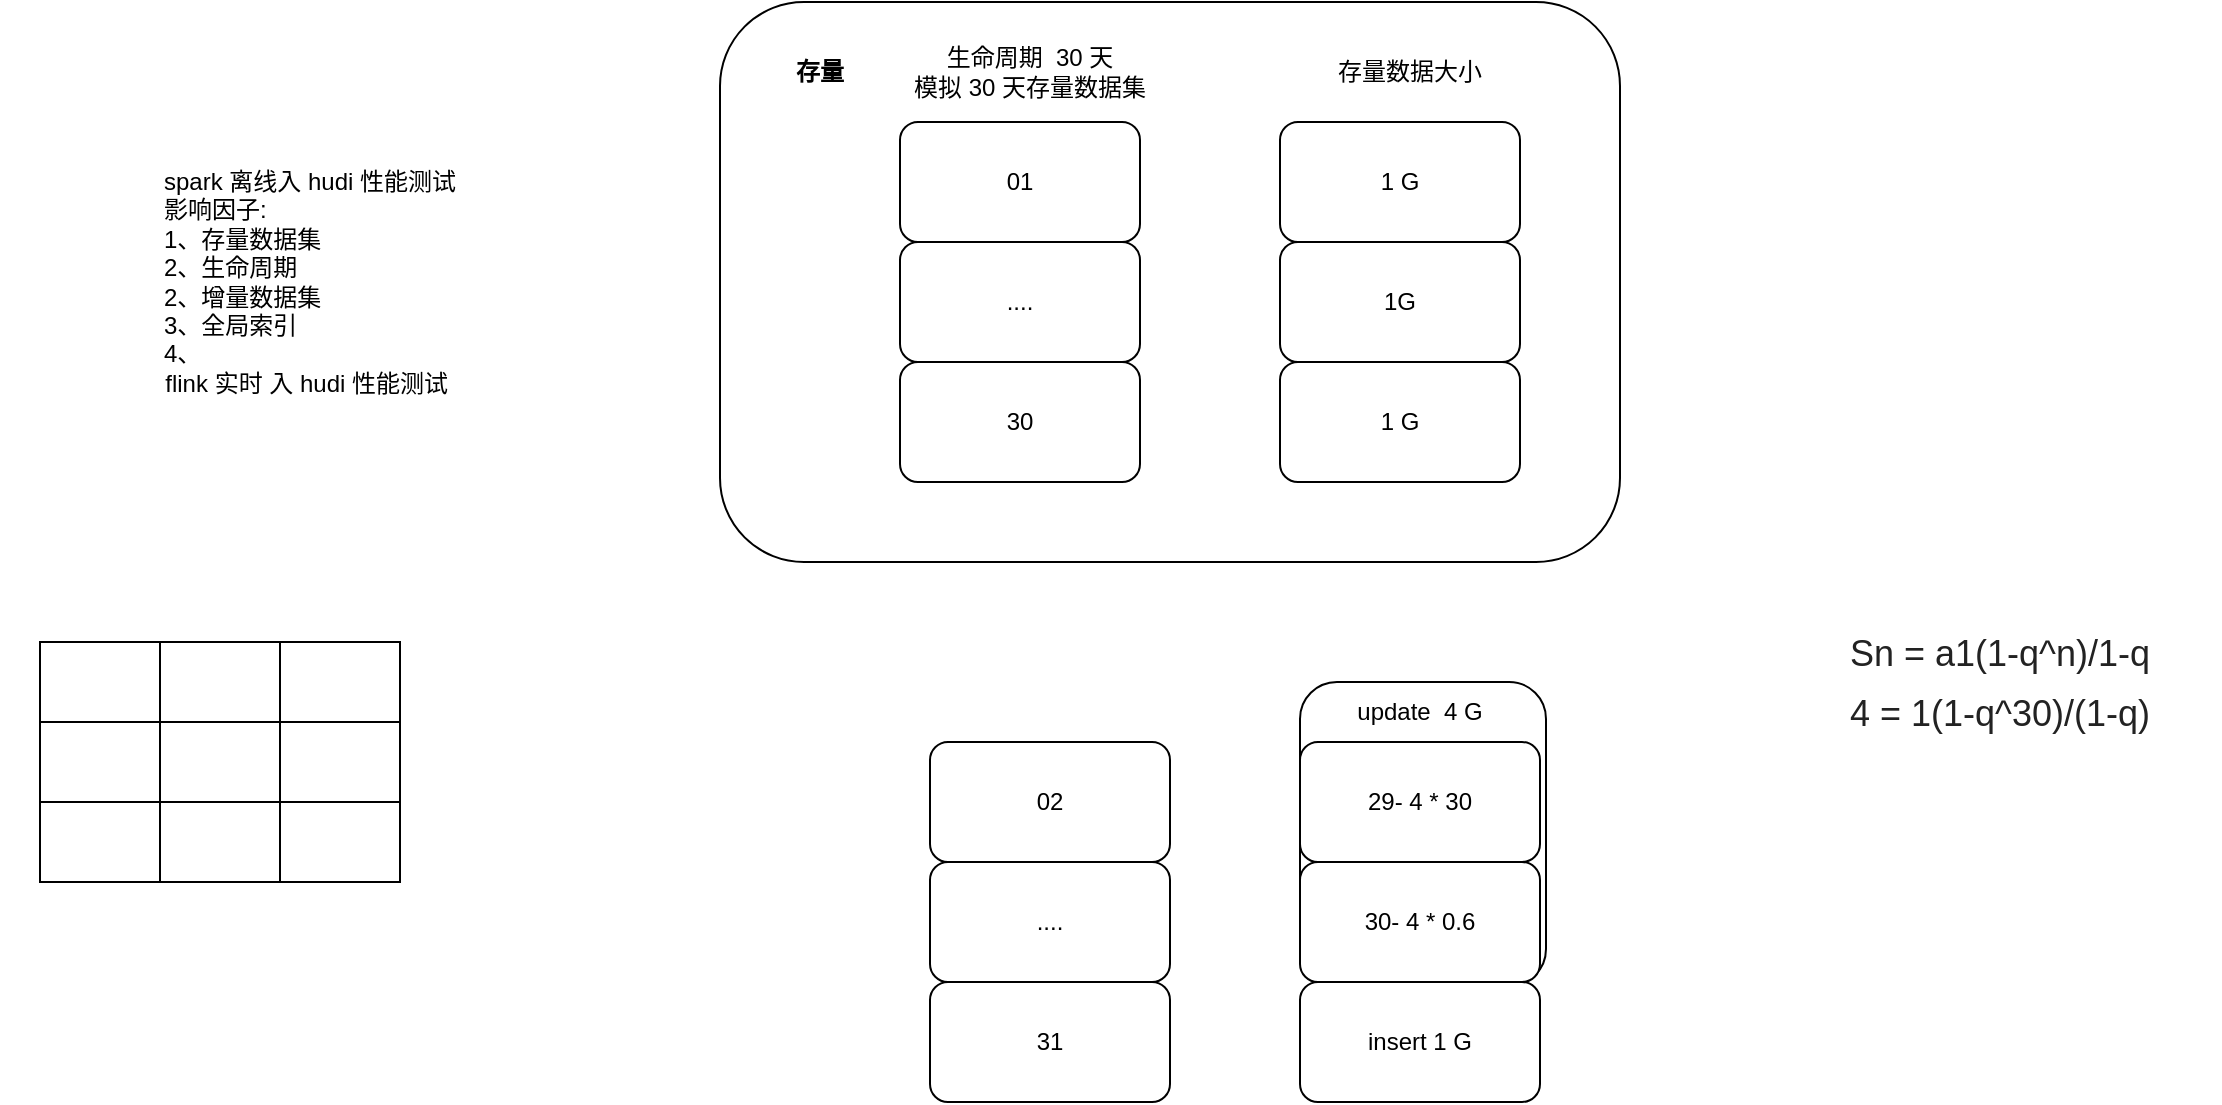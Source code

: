 <mxfile version="20.2.8" type="github">
  <diagram id="G58aYhgXNRdJwKGZ7ILu" name="第 1 页">
    <mxGraphModel dx="1422" dy="754" grid="1" gridSize="10" guides="1" tooltips="1" connect="1" arrows="1" fold="1" page="1" pageScale="1" pageWidth="1169" pageHeight="1654" math="0" shadow="0">
      <root>
        <mxCell id="0" />
        <mxCell id="1" parent="0" />
        <mxCell id="Wf9o7RLAocCSnimyBirQ-54" value="" style="rounded=1;whiteSpace=wrap;html=1;align=left;" vertex="1" parent="1">
          <mxGeometry x="770" y="360" width="123" height="152" as="geometry" />
        </mxCell>
        <mxCell id="Wf9o7RLAocCSnimyBirQ-44" value="" style="rounded=1;whiteSpace=wrap;html=1;" vertex="1" parent="1">
          <mxGeometry x="480" y="20" width="450" height="280" as="geometry" />
        </mxCell>
        <mxCell id="Wf9o7RLAocCSnimyBirQ-1" value="spark 离线入 hudi 性能测试&lt;br&gt;&lt;div style=&quot;text-align: left;&quot;&gt;&lt;span style=&quot;background-color: initial;&quot;&gt;影响因子:&amp;nbsp;&lt;/span&gt;&lt;/div&gt;&lt;div style=&quot;text-align: left;&quot;&gt;&lt;span style=&quot;background-color: initial;&quot;&gt;1、存量数据集&lt;/span&gt;&lt;/div&gt;&lt;div style=&quot;text-align: left;&quot;&gt;&lt;span style=&quot;background-color: initial;&quot;&gt;2、生命周期&lt;/span&gt;&lt;/div&gt;&lt;div style=&quot;text-align: left;&quot;&gt;&lt;span style=&quot;background-color: initial;&quot;&gt;2、增量数据集&lt;/span&gt;&lt;/div&gt;&lt;div style=&quot;text-align: left;&quot;&gt;&lt;span style=&quot;background-color: initial;&quot;&gt;3、全局索引&lt;/span&gt;&lt;/div&gt;&lt;div style=&quot;text-align: left;&quot;&gt;&lt;span style=&quot;background-color: initial;&quot;&gt;4、&lt;/span&gt;&lt;/div&gt;flink 实时 入 hudi 性能测试&amp;nbsp;" style="text;html=1;strokeColor=none;fillColor=none;align=center;verticalAlign=middle;whiteSpace=wrap;rounded=0;" vertex="1" parent="1">
          <mxGeometry x="120" y="90" width="310" height="140" as="geometry" />
        </mxCell>
        <mxCell id="Wf9o7RLAocCSnimyBirQ-2" value="" style="shape=table;html=1;whiteSpace=wrap;startSize=0;container=1;collapsible=0;childLayout=tableLayout;" vertex="1" parent="1">
          <mxGeometry x="140" y="340" width="180" height="120" as="geometry" />
        </mxCell>
        <mxCell id="Wf9o7RLAocCSnimyBirQ-3" value="" style="shape=tableRow;horizontal=0;startSize=0;swimlaneHead=0;swimlaneBody=0;top=0;left=0;bottom=0;right=0;collapsible=0;dropTarget=0;fillColor=none;points=[[0,0.5],[1,0.5]];portConstraint=eastwest;" vertex="1" parent="Wf9o7RLAocCSnimyBirQ-2">
          <mxGeometry width="180" height="40" as="geometry" />
        </mxCell>
        <mxCell id="Wf9o7RLAocCSnimyBirQ-4" value="" style="shape=partialRectangle;html=1;whiteSpace=wrap;connectable=0;fillColor=none;top=0;left=0;bottom=0;right=0;overflow=hidden;" vertex="1" parent="Wf9o7RLAocCSnimyBirQ-3">
          <mxGeometry width="60" height="40" as="geometry">
            <mxRectangle width="60" height="40" as="alternateBounds" />
          </mxGeometry>
        </mxCell>
        <mxCell id="Wf9o7RLAocCSnimyBirQ-5" value="" style="shape=partialRectangle;html=1;whiteSpace=wrap;connectable=0;fillColor=none;top=0;left=0;bottom=0;right=0;overflow=hidden;" vertex="1" parent="Wf9o7RLAocCSnimyBirQ-3">
          <mxGeometry x="60" width="60" height="40" as="geometry">
            <mxRectangle width="60" height="40" as="alternateBounds" />
          </mxGeometry>
        </mxCell>
        <mxCell id="Wf9o7RLAocCSnimyBirQ-6" value="" style="shape=partialRectangle;html=1;whiteSpace=wrap;connectable=0;fillColor=none;top=0;left=0;bottom=0;right=0;overflow=hidden;" vertex="1" parent="Wf9o7RLAocCSnimyBirQ-3">
          <mxGeometry x="120" width="60" height="40" as="geometry">
            <mxRectangle width="60" height="40" as="alternateBounds" />
          </mxGeometry>
        </mxCell>
        <mxCell id="Wf9o7RLAocCSnimyBirQ-7" value="" style="shape=tableRow;horizontal=0;startSize=0;swimlaneHead=0;swimlaneBody=0;top=0;left=0;bottom=0;right=0;collapsible=0;dropTarget=0;fillColor=none;points=[[0,0.5],[1,0.5]];portConstraint=eastwest;" vertex="1" parent="Wf9o7RLAocCSnimyBirQ-2">
          <mxGeometry y="40" width="180" height="40" as="geometry" />
        </mxCell>
        <mxCell id="Wf9o7RLAocCSnimyBirQ-8" value="" style="shape=partialRectangle;html=1;whiteSpace=wrap;connectable=0;fillColor=none;top=0;left=0;bottom=0;right=0;overflow=hidden;" vertex="1" parent="Wf9o7RLAocCSnimyBirQ-7">
          <mxGeometry width="60" height="40" as="geometry">
            <mxRectangle width="60" height="40" as="alternateBounds" />
          </mxGeometry>
        </mxCell>
        <mxCell id="Wf9o7RLAocCSnimyBirQ-9" value="" style="shape=partialRectangle;html=1;whiteSpace=wrap;connectable=0;fillColor=none;top=0;left=0;bottom=0;right=0;overflow=hidden;" vertex="1" parent="Wf9o7RLAocCSnimyBirQ-7">
          <mxGeometry x="60" width="60" height="40" as="geometry">
            <mxRectangle width="60" height="40" as="alternateBounds" />
          </mxGeometry>
        </mxCell>
        <mxCell id="Wf9o7RLAocCSnimyBirQ-10" value="" style="shape=partialRectangle;html=1;whiteSpace=wrap;connectable=0;fillColor=none;top=0;left=0;bottom=0;right=0;overflow=hidden;" vertex="1" parent="Wf9o7RLAocCSnimyBirQ-7">
          <mxGeometry x="120" width="60" height="40" as="geometry">
            <mxRectangle width="60" height="40" as="alternateBounds" />
          </mxGeometry>
        </mxCell>
        <mxCell id="Wf9o7RLAocCSnimyBirQ-11" value="" style="shape=tableRow;horizontal=0;startSize=0;swimlaneHead=0;swimlaneBody=0;top=0;left=0;bottom=0;right=0;collapsible=0;dropTarget=0;fillColor=none;points=[[0,0.5],[1,0.5]];portConstraint=eastwest;" vertex="1" parent="Wf9o7RLAocCSnimyBirQ-2">
          <mxGeometry y="80" width="180" height="40" as="geometry" />
        </mxCell>
        <mxCell id="Wf9o7RLAocCSnimyBirQ-12" value="" style="shape=partialRectangle;html=1;whiteSpace=wrap;connectable=0;fillColor=none;top=0;left=0;bottom=0;right=0;overflow=hidden;" vertex="1" parent="Wf9o7RLAocCSnimyBirQ-11">
          <mxGeometry width="60" height="40" as="geometry">
            <mxRectangle width="60" height="40" as="alternateBounds" />
          </mxGeometry>
        </mxCell>
        <mxCell id="Wf9o7RLAocCSnimyBirQ-13" value="" style="shape=partialRectangle;html=1;whiteSpace=wrap;connectable=0;fillColor=none;top=0;left=0;bottom=0;right=0;overflow=hidden;" vertex="1" parent="Wf9o7RLAocCSnimyBirQ-11">
          <mxGeometry x="60" width="60" height="40" as="geometry">
            <mxRectangle width="60" height="40" as="alternateBounds" />
          </mxGeometry>
        </mxCell>
        <mxCell id="Wf9o7RLAocCSnimyBirQ-14" value="" style="shape=partialRectangle;html=1;whiteSpace=wrap;connectable=0;fillColor=none;top=0;left=0;bottom=0;right=0;overflow=hidden;pointerEvents=1;" vertex="1" parent="Wf9o7RLAocCSnimyBirQ-11">
          <mxGeometry x="120" width="60" height="40" as="geometry">
            <mxRectangle width="60" height="40" as="alternateBounds" />
          </mxGeometry>
        </mxCell>
        <mxCell id="Wf9o7RLAocCSnimyBirQ-34" value="01" style="rounded=1;whiteSpace=wrap;html=1;" vertex="1" parent="1">
          <mxGeometry x="570" y="80" width="120" height="60" as="geometry" />
        </mxCell>
        <mxCell id="Wf9o7RLAocCSnimyBirQ-35" value="...." style="rounded=1;whiteSpace=wrap;html=1;" vertex="1" parent="1">
          <mxGeometry x="570" y="140" width="120" height="60" as="geometry" />
        </mxCell>
        <mxCell id="Wf9o7RLAocCSnimyBirQ-36" value="30" style="rounded=1;whiteSpace=wrap;html=1;" vertex="1" parent="1">
          <mxGeometry x="570" y="200" width="120" height="60" as="geometry" />
        </mxCell>
        <mxCell id="Wf9o7RLAocCSnimyBirQ-37" value="生命周期&amp;nbsp; 30 天&lt;br&gt;模拟 30 天存量数据集" style="text;html=1;strokeColor=none;fillColor=none;align=center;verticalAlign=middle;whiteSpace=wrap;rounded=0;" vertex="1" parent="1">
          <mxGeometry x="570" y="40" width="130" height="30" as="geometry" />
        </mxCell>
        <mxCell id="Wf9o7RLAocCSnimyBirQ-38" value="1 G" style="rounded=1;whiteSpace=wrap;html=1;" vertex="1" parent="1">
          <mxGeometry x="760" y="80" width="120" height="60" as="geometry" />
        </mxCell>
        <mxCell id="Wf9o7RLAocCSnimyBirQ-39" value="1G" style="rounded=1;whiteSpace=wrap;html=1;" vertex="1" parent="1">
          <mxGeometry x="760" y="140" width="120" height="60" as="geometry" />
        </mxCell>
        <mxCell id="Wf9o7RLAocCSnimyBirQ-40" value="1 G" style="rounded=1;whiteSpace=wrap;html=1;" vertex="1" parent="1">
          <mxGeometry x="760" y="200" width="120" height="60" as="geometry" />
        </mxCell>
        <mxCell id="Wf9o7RLAocCSnimyBirQ-41" value="存量数据大小" style="text;html=1;strokeColor=none;fillColor=none;align=center;verticalAlign=middle;whiteSpace=wrap;rounded=0;" vertex="1" parent="1">
          <mxGeometry x="760" y="40" width="130" height="30" as="geometry" />
        </mxCell>
        <mxCell id="Wf9o7RLAocCSnimyBirQ-45" value="&lt;b&gt;存量&lt;/b&gt;" style="text;html=1;strokeColor=none;fillColor=none;align=center;verticalAlign=middle;whiteSpace=wrap;rounded=0;" vertex="1" parent="1">
          <mxGeometry x="500" y="40" width="60" height="30" as="geometry" />
        </mxCell>
        <mxCell id="Wf9o7RLAocCSnimyBirQ-47" value="31" style="rounded=1;whiteSpace=wrap;html=1;" vertex="1" parent="1">
          <mxGeometry x="585" y="510" width="120" height="60" as="geometry" />
        </mxCell>
        <mxCell id="Wf9o7RLAocCSnimyBirQ-48" value="insert 1 G" style="rounded=1;whiteSpace=wrap;html=1;" vertex="1" parent="1">
          <mxGeometry x="770" y="510" width="120" height="60" as="geometry" />
        </mxCell>
        <mxCell id="Wf9o7RLAocCSnimyBirQ-50" value="...." style="rounded=1;whiteSpace=wrap;html=1;" vertex="1" parent="1">
          <mxGeometry x="585" y="450" width="120" height="60" as="geometry" />
        </mxCell>
        <mxCell id="Wf9o7RLAocCSnimyBirQ-51" value="02" style="rounded=1;whiteSpace=wrap;html=1;" vertex="1" parent="1">
          <mxGeometry x="585" y="390" width="120" height="60" as="geometry" />
        </mxCell>
        <mxCell id="Wf9o7RLAocCSnimyBirQ-52" value="30- 4 * 0.6" style="rounded=1;whiteSpace=wrap;html=1;" vertex="1" parent="1">
          <mxGeometry x="770" y="450" width="120" height="60" as="geometry" />
        </mxCell>
        <mxCell id="Wf9o7RLAocCSnimyBirQ-53" value="29- 4 * 30" style="rounded=1;whiteSpace=wrap;html=1;" vertex="1" parent="1">
          <mxGeometry x="770" y="390" width="120" height="60" as="geometry" />
        </mxCell>
        <mxCell id="Wf9o7RLAocCSnimyBirQ-55" value="update&amp;nbsp; 4 G" style="text;html=1;strokeColor=none;fillColor=none;align=center;verticalAlign=middle;whiteSpace=wrap;rounded=0;" vertex="1" parent="1">
          <mxGeometry x="790" y="360" width="80" height="30" as="geometry" />
        </mxCell>
        <mxCell id="Wf9o7RLAocCSnimyBirQ-59" value="&lt;div style=&quot;max-width: 100%; overflow-x: visible; font-size: 18px; line-height: 30px; color: rgb(34, 34, 34); margin-top: 24px;&quot; class=&quot;index-module_textWrap_3ygOc index-module_newStyle_lg-fl&quot;&gt;&lt;p style=&quot;overflow-y: auto; max-width: 100%; line-height: 30px; margin: 0px !important; padding: 0px !important;&quot; data-from-paste=&quot;1&quot;&gt;Sn = a1(1-q^n)/1-q&lt;br&gt;4 = 1(1-q^30)/(1-q)&lt;/p&gt;&lt;div&gt;&lt;br&gt;&lt;/div&gt;&lt;p style=&quot;overflow-y: auto; max-width: 100%; line-height: 30px; margin: 0px !important; padding: 0px !important;&quot;&gt;&lt;/p&gt;&lt;/div&gt;&lt;div style=&quot;max-width: 100%; overflow-x: visible; font-size: 18px; line-height: 30px; color: rgb(34, 34, 34); margin-top: 24px;&quot; class=&quot;index-module_textWrap_3ygOc index-module_newStyle_lg-fl&quot;&gt;&lt;p style=&quot;overflow-y: auto; max-width: 100%; line-height: 30px; font-family: arial; text-align: start; background-color: rgb(255, 255, 255); margin: 0px !important; padding: 0px !important;&quot;&gt;&lt;/p&gt;&lt;/div&gt;" style="text;html=1;strokeColor=none;fillColor=none;align=center;verticalAlign=middle;whiteSpace=wrap;rounded=0;" vertex="1" parent="1">
          <mxGeometry x="1010" y="350" width="220" height="50" as="geometry" />
        </mxCell>
      </root>
    </mxGraphModel>
  </diagram>
</mxfile>
